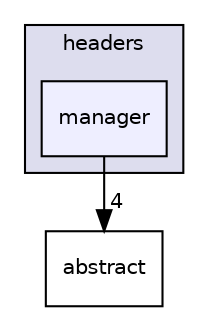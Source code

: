digraph "headers/manager" {
  compound=true
  node [ fontsize="10", fontname="Helvetica"];
  edge [ labelfontsize="10", labelfontname="Helvetica"];
  subgraph clusterdir_7f57b1e41c5acd0e859ae5f3a2b075a9 {
    graph [ bgcolor="#ddddee", pencolor="black", label="headers" fontname="Helvetica", fontsize="10", URL="dir_7f57b1e41c5acd0e859ae5f3a2b075a9.html"]
  dir_6688cc571b52d3c928cdfdd227a6f221 [shape=box, label="manager", style="filled", fillcolor="#eeeeff", pencolor="black", URL="dir_6688cc571b52d3c928cdfdd227a6f221.html"];
  }
  dir_bfafa5315e42d48df6930b1cf9b6c7a0 [shape=box label="abstract" URL="dir_bfafa5315e42d48df6930b1cf9b6c7a0.html"];
  dir_6688cc571b52d3c928cdfdd227a6f221->dir_bfafa5315e42d48df6930b1cf9b6c7a0 [headlabel="4", labeldistance=1.5 headhref="dir_000002_000001.html"];
}
